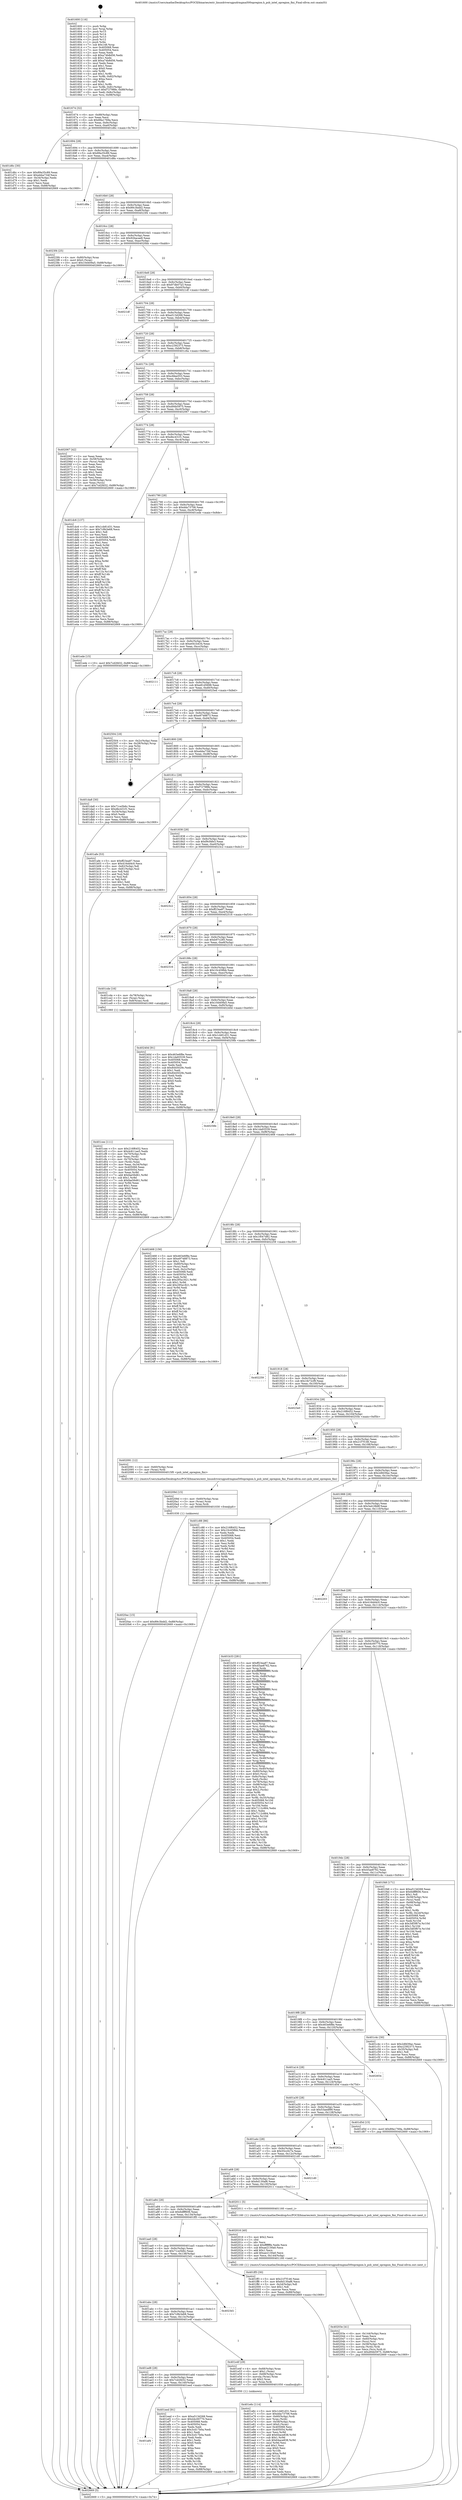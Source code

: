 digraph "0x401600" {
  label = "0x401600 (/mnt/c/Users/mathe/Desktop/tcc/POCII/binaries/extr_linuxdriversgpudrmgma500opregion.h_psb_intel_opregion_fini_Final-ollvm.out::main(0))"
  labelloc = "t"
  node[shape=record]

  Entry [label="",width=0.3,height=0.3,shape=circle,fillcolor=black,style=filled]
  "0x401674" [label="{
     0x401674 [32]\l
     | [instrs]\l
     &nbsp;&nbsp;0x401674 \<+6\>: mov -0x88(%rbp),%eax\l
     &nbsp;&nbsp;0x40167a \<+2\>: mov %eax,%ecx\l
     &nbsp;&nbsp;0x40167c \<+6\>: sub $0x89a1769a,%ecx\l
     &nbsp;&nbsp;0x401682 \<+6\>: mov %eax,-0x9c(%rbp)\l
     &nbsp;&nbsp;0x401688 \<+6\>: mov %ecx,-0xa0(%rbp)\l
     &nbsp;&nbsp;0x40168e \<+6\>: je 0000000000401d6c \<main+0x76c\>\l
  }"]
  "0x401d6c" [label="{
     0x401d6c [30]\l
     | [instrs]\l
     &nbsp;&nbsp;0x401d6c \<+5\>: mov $0x89a35c89,%eax\l
     &nbsp;&nbsp;0x401d71 \<+5\>: mov $0xebba734f,%ecx\l
     &nbsp;&nbsp;0x401d76 \<+3\>: mov -0x34(%rbp),%edx\l
     &nbsp;&nbsp;0x401d79 \<+3\>: cmp $0x1,%edx\l
     &nbsp;&nbsp;0x401d7c \<+3\>: cmovl %ecx,%eax\l
     &nbsp;&nbsp;0x401d7f \<+6\>: mov %eax,-0x88(%rbp)\l
     &nbsp;&nbsp;0x401d85 \<+5\>: jmp 0000000000402669 \<main+0x1069\>\l
  }"]
  "0x401694" [label="{
     0x401694 [28]\l
     | [instrs]\l
     &nbsp;&nbsp;0x401694 \<+5\>: jmp 0000000000401699 \<main+0x99\>\l
     &nbsp;&nbsp;0x401699 \<+6\>: mov -0x9c(%rbp),%eax\l
     &nbsp;&nbsp;0x40169f \<+5\>: sub $0x89a35c89,%eax\l
     &nbsp;&nbsp;0x4016a4 \<+6\>: mov %eax,-0xa4(%rbp)\l
     &nbsp;&nbsp;0x4016aa \<+6\>: je 0000000000401d8a \<main+0x78a\>\l
  }"]
  Exit [label="",width=0.3,height=0.3,shape=circle,fillcolor=black,style=filled,peripheries=2]
  "0x401d8a" [label="{
     0x401d8a\l
  }", style=dashed]
  "0x4016b0" [label="{
     0x4016b0 [28]\l
     | [instrs]\l
     &nbsp;&nbsp;0x4016b0 \<+5\>: jmp 00000000004016b5 \<main+0xb5\>\l
     &nbsp;&nbsp;0x4016b5 \<+6\>: mov -0x9c(%rbp),%eax\l
     &nbsp;&nbsp;0x4016bb \<+5\>: sub $0x89c3bdd2,%eax\l
     &nbsp;&nbsp;0x4016c0 \<+6\>: mov %eax,-0xa8(%rbp)\l
     &nbsp;&nbsp;0x4016c6 \<+6\>: je 00000000004023f4 \<main+0xdf4\>\l
  }"]
  "0x4020ac" [label="{
     0x4020ac [15]\l
     | [instrs]\l
     &nbsp;&nbsp;0x4020ac \<+10\>: movl $0x89c3bdd2,-0x88(%rbp)\l
     &nbsp;&nbsp;0x4020b6 \<+5\>: jmp 0000000000402669 \<main+0x1069\>\l
  }"]
  "0x4023f4" [label="{
     0x4023f4 [25]\l
     | [instrs]\l
     &nbsp;&nbsp;0x4023f4 \<+4\>: mov -0x80(%rbp),%rax\l
     &nbsp;&nbsp;0x4023f8 \<+6\>: movl $0x0,(%rax)\l
     &nbsp;&nbsp;0x4023fe \<+10\>: movl $0x10d409a5,-0x88(%rbp)\l
     &nbsp;&nbsp;0x402408 \<+5\>: jmp 0000000000402669 \<main+0x1069\>\l
  }"]
  "0x4016cc" [label="{
     0x4016cc [28]\l
     | [instrs]\l
     &nbsp;&nbsp;0x4016cc \<+5\>: jmp 00000000004016d1 \<main+0xd1\>\l
     &nbsp;&nbsp;0x4016d1 \<+6\>: mov -0x9c(%rbp),%eax\l
     &nbsp;&nbsp;0x4016d7 \<+5\>: sub $0x92bacae8,%eax\l
     &nbsp;&nbsp;0x4016dc \<+6\>: mov %eax,-0xac(%rbp)\l
     &nbsp;&nbsp;0x4016e2 \<+6\>: je 00000000004020bb \<main+0xabb\>\l
  }"]
  "0x40209d" [label="{
     0x40209d [15]\l
     | [instrs]\l
     &nbsp;&nbsp;0x40209d \<+4\>: mov -0x60(%rbp),%rax\l
     &nbsp;&nbsp;0x4020a1 \<+3\>: mov (%rax),%rax\l
     &nbsp;&nbsp;0x4020a4 \<+3\>: mov %rax,%rdi\l
     &nbsp;&nbsp;0x4020a7 \<+5\>: call 0000000000401030 \<free@plt\>\l
     | [calls]\l
     &nbsp;&nbsp;0x401030 \{1\} (unknown)\l
  }"]
  "0x4020bb" [label="{
     0x4020bb\l
  }", style=dashed]
  "0x4016e8" [label="{
     0x4016e8 [28]\l
     | [instrs]\l
     &nbsp;&nbsp;0x4016e8 \<+5\>: jmp 00000000004016ed \<main+0xed\>\l
     &nbsp;&nbsp;0x4016ed \<+6\>: mov -0x9c(%rbp),%eax\l
     &nbsp;&nbsp;0x4016f3 \<+5\>: sub $0x97db07a3,%eax\l
     &nbsp;&nbsp;0x4016f8 \<+6\>: mov %eax,-0xb0(%rbp)\l
     &nbsp;&nbsp;0x4016fe \<+6\>: je 00000000004021df \<main+0xbdf\>\l
  }"]
  "0x40203e" [label="{
     0x40203e [41]\l
     | [instrs]\l
     &nbsp;&nbsp;0x40203e \<+6\>: mov -0x144(%rbp),%ecx\l
     &nbsp;&nbsp;0x402044 \<+3\>: imul %eax,%ecx\l
     &nbsp;&nbsp;0x402047 \<+4\>: mov -0x60(%rbp),%rsi\l
     &nbsp;&nbsp;0x40204b \<+3\>: mov (%rsi),%rsi\l
     &nbsp;&nbsp;0x40204e \<+4\>: mov -0x58(%rbp),%rdi\l
     &nbsp;&nbsp;0x402052 \<+3\>: movslq (%rdi),%rdi\l
     &nbsp;&nbsp;0x402055 \<+3\>: mov %ecx,(%rsi,%rdi,4)\l
     &nbsp;&nbsp;0x402058 \<+10\>: movl $0xd94b5975,-0x88(%rbp)\l
     &nbsp;&nbsp;0x402062 \<+5\>: jmp 0000000000402669 \<main+0x1069\>\l
  }"]
  "0x4021df" [label="{
     0x4021df\l
  }", style=dashed]
  "0x401704" [label="{
     0x401704 [28]\l
     | [instrs]\l
     &nbsp;&nbsp;0x401704 \<+5\>: jmp 0000000000401709 \<main+0x109\>\l
     &nbsp;&nbsp;0x401709 \<+6\>: mov -0x9c(%rbp),%eax\l
     &nbsp;&nbsp;0x40170f \<+5\>: sub $0xa513d268,%eax\l
     &nbsp;&nbsp;0x401714 \<+6\>: mov %eax,-0xb4(%rbp)\l
     &nbsp;&nbsp;0x40171a \<+6\>: je 00000000004025c8 \<main+0xfc8\>\l
  }"]
  "0x402016" [label="{
     0x402016 [40]\l
     | [instrs]\l
     &nbsp;&nbsp;0x402016 \<+5\>: mov $0x2,%ecx\l
     &nbsp;&nbsp;0x40201b \<+1\>: cltd\l
     &nbsp;&nbsp;0x40201c \<+2\>: idiv %ecx\l
     &nbsp;&nbsp;0x40201e \<+6\>: imul $0xfffffffe,%edx,%ecx\l
     &nbsp;&nbsp;0x402024 \<+6\>: sub $0xae2130a0,%ecx\l
     &nbsp;&nbsp;0x40202a \<+3\>: add $0x1,%ecx\l
     &nbsp;&nbsp;0x40202d \<+6\>: add $0xae2130a0,%ecx\l
     &nbsp;&nbsp;0x402033 \<+6\>: mov %ecx,-0x144(%rbp)\l
     &nbsp;&nbsp;0x402039 \<+5\>: call 0000000000401160 \<next_i\>\l
     | [calls]\l
     &nbsp;&nbsp;0x401160 \{1\} (/mnt/c/Users/mathe/Desktop/tcc/POCII/binaries/extr_linuxdriversgpudrmgma500opregion.h_psb_intel_opregion_fini_Final-ollvm.out::next_i)\l
  }"]
  "0x4025c8" [label="{
     0x4025c8\l
  }", style=dashed]
  "0x401720" [label="{
     0x401720 [28]\l
     | [instrs]\l
     &nbsp;&nbsp;0x401720 \<+5\>: jmp 0000000000401725 \<main+0x125\>\l
     &nbsp;&nbsp;0x401725 \<+6\>: mov -0x9c(%rbp),%eax\l
     &nbsp;&nbsp;0x40172b \<+5\>: sub $0xc2392373,%eax\l
     &nbsp;&nbsp;0x401730 \<+6\>: mov %eax,-0xb8(%rbp)\l
     &nbsp;&nbsp;0x401736 \<+6\>: je 0000000000401c6a \<main+0x66a\>\l
  }"]
  "0x401af4" [label="{
     0x401af4\l
  }", style=dashed]
  "0x401c6a" [label="{
     0x401c6a\l
  }", style=dashed]
  "0x40173c" [label="{
     0x40173c [28]\l
     | [instrs]\l
     &nbsp;&nbsp;0x40173c \<+5\>: jmp 0000000000401741 \<main+0x141\>\l
     &nbsp;&nbsp;0x401741 \<+6\>: mov -0x9c(%rbp),%eax\l
     &nbsp;&nbsp;0x401747 \<+5\>: sub $0xcfdee553,%eax\l
     &nbsp;&nbsp;0x40174c \<+6\>: mov %eax,-0xbc(%rbp)\l
     &nbsp;&nbsp;0x401752 \<+6\>: je 0000000000402283 \<main+0xc83\>\l
  }"]
  "0x401eed" [label="{
     0x401eed [91]\l
     | [instrs]\l
     &nbsp;&nbsp;0x401eed \<+5\>: mov $0xa513d268,%eax\l
     &nbsp;&nbsp;0x401ef2 \<+5\>: mov $0x44c00770,%ecx\l
     &nbsp;&nbsp;0x401ef7 \<+7\>: mov 0x405068,%edx\l
     &nbsp;&nbsp;0x401efe \<+7\>: mov 0x405054,%esi\l
     &nbsp;&nbsp;0x401f05 \<+2\>: mov %edx,%edi\l
     &nbsp;&nbsp;0x401f07 \<+6\>: add $0x3cd17b0a,%edi\l
     &nbsp;&nbsp;0x401f0d \<+3\>: sub $0x1,%edi\l
     &nbsp;&nbsp;0x401f10 \<+6\>: sub $0x3cd17b0a,%edi\l
     &nbsp;&nbsp;0x401f16 \<+3\>: imul %edi,%edx\l
     &nbsp;&nbsp;0x401f19 \<+3\>: and $0x1,%edx\l
     &nbsp;&nbsp;0x401f1c \<+3\>: cmp $0x0,%edx\l
     &nbsp;&nbsp;0x401f1f \<+4\>: sete %r8b\l
     &nbsp;&nbsp;0x401f23 \<+3\>: cmp $0xa,%esi\l
     &nbsp;&nbsp;0x401f26 \<+4\>: setl %r9b\l
     &nbsp;&nbsp;0x401f2a \<+3\>: mov %r8b,%r10b\l
     &nbsp;&nbsp;0x401f2d \<+3\>: and %r9b,%r10b\l
     &nbsp;&nbsp;0x401f30 \<+3\>: xor %r9b,%r8b\l
     &nbsp;&nbsp;0x401f33 \<+3\>: or %r8b,%r10b\l
     &nbsp;&nbsp;0x401f36 \<+4\>: test $0x1,%r10b\l
     &nbsp;&nbsp;0x401f3a \<+3\>: cmovne %ecx,%eax\l
     &nbsp;&nbsp;0x401f3d \<+6\>: mov %eax,-0x88(%rbp)\l
     &nbsp;&nbsp;0x401f43 \<+5\>: jmp 0000000000402669 \<main+0x1069\>\l
  }"]
  "0x402283" [label="{
     0x402283\l
  }", style=dashed]
  "0x401758" [label="{
     0x401758 [28]\l
     | [instrs]\l
     &nbsp;&nbsp;0x401758 \<+5\>: jmp 000000000040175d \<main+0x15d\>\l
     &nbsp;&nbsp;0x40175d \<+6\>: mov -0x9c(%rbp),%eax\l
     &nbsp;&nbsp;0x401763 \<+5\>: sub $0xd94b5975,%eax\l
     &nbsp;&nbsp;0x401768 \<+6\>: mov %eax,-0xc0(%rbp)\l
     &nbsp;&nbsp;0x40176e \<+6\>: je 0000000000402067 \<main+0xa67\>\l
  }"]
  "0x401e6c" [label="{
     0x401e6c [114]\l
     | [instrs]\l
     &nbsp;&nbsp;0x401e6c \<+5\>: mov $0x1cb81d31,%ecx\l
     &nbsp;&nbsp;0x401e71 \<+5\>: mov $0xdda73706,%edx\l
     &nbsp;&nbsp;0x401e76 \<+4\>: mov -0x60(%rbp),%rdi\l
     &nbsp;&nbsp;0x401e7a \<+3\>: mov %rax,(%rdi)\l
     &nbsp;&nbsp;0x401e7d \<+4\>: mov -0x58(%rbp),%rax\l
     &nbsp;&nbsp;0x401e81 \<+6\>: movl $0x0,(%rax)\l
     &nbsp;&nbsp;0x401e87 \<+7\>: mov 0x405068,%esi\l
     &nbsp;&nbsp;0x401e8e \<+8\>: mov 0x405054,%r8d\l
     &nbsp;&nbsp;0x401e96 \<+3\>: mov %esi,%r9d\l
     &nbsp;&nbsp;0x401e99 \<+7\>: add $0x64ace838,%r9d\l
     &nbsp;&nbsp;0x401ea0 \<+4\>: sub $0x1,%r9d\l
     &nbsp;&nbsp;0x401ea4 \<+7\>: sub $0x64ace838,%r9d\l
     &nbsp;&nbsp;0x401eab \<+4\>: imul %r9d,%esi\l
     &nbsp;&nbsp;0x401eaf \<+3\>: and $0x1,%esi\l
     &nbsp;&nbsp;0x401eb2 \<+3\>: cmp $0x0,%esi\l
     &nbsp;&nbsp;0x401eb5 \<+4\>: sete %r10b\l
     &nbsp;&nbsp;0x401eb9 \<+4\>: cmp $0xa,%r8d\l
     &nbsp;&nbsp;0x401ebd \<+4\>: setl %r11b\l
     &nbsp;&nbsp;0x401ec1 \<+3\>: mov %r10b,%bl\l
     &nbsp;&nbsp;0x401ec4 \<+3\>: and %r11b,%bl\l
     &nbsp;&nbsp;0x401ec7 \<+3\>: xor %r11b,%r10b\l
     &nbsp;&nbsp;0x401eca \<+3\>: or %r10b,%bl\l
     &nbsp;&nbsp;0x401ecd \<+3\>: test $0x1,%bl\l
     &nbsp;&nbsp;0x401ed0 \<+3\>: cmovne %edx,%ecx\l
     &nbsp;&nbsp;0x401ed3 \<+6\>: mov %ecx,-0x88(%rbp)\l
     &nbsp;&nbsp;0x401ed9 \<+5\>: jmp 0000000000402669 \<main+0x1069\>\l
  }"]
  "0x402067" [label="{
     0x402067 [42]\l
     | [instrs]\l
     &nbsp;&nbsp;0x402067 \<+2\>: xor %eax,%eax\l
     &nbsp;&nbsp;0x402069 \<+4\>: mov -0x58(%rbp),%rcx\l
     &nbsp;&nbsp;0x40206d \<+2\>: mov (%rcx),%edx\l
     &nbsp;&nbsp;0x40206f \<+2\>: mov %eax,%esi\l
     &nbsp;&nbsp;0x402071 \<+2\>: sub %edx,%esi\l
     &nbsp;&nbsp;0x402073 \<+2\>: mov %eax,%edx\l
     &nbsp;&nbsp;0x402075 \<+3\>: sub $0x1,%edx\l
     &nbsp;&nbsp;0x402078 \<+2\>: add %edx,%esi\l
     &nbsp;&nbsp;0x40207a \<+2\>: sub %esi,%eax\l
     &nbsp;&nbsp;0x40207c \<+4\>: mov -0x58(%rbp),%rcx\l
     &nbsp;&nbsp;0x402080 \<+2\>: mov %eax,(%rcx)\l
     &nbsp;&nbsp;0x402082 \<+10\>: movl $0x7cd2fd32,-0x88(%rbp)\l
     &nbsp;&nbsp;0x40208c \<+5\>: jmp 0000000000402669 \<main+0x1069\>\l
  }"]
  "0x401774" [label="{
     0x401774 [28]\l
     | [instrs]\l
     &nbsp;&nbsp;0x401774 \<+5\>: jmp 0000000000401779 \<main+0x179\>\l
     &nbsp;&nbsp;0x401779 \<+6\>: mov -0x9c(%rbp),%eax\l
     &nbsp;&nbsp;0x40177f \<+5\>: sub $0xdbc431f1,%eax\l
     &nbsp;&nbsp;0x401784 \<+6\>: mov %eax,-0xc4(%rbp)\l
     &nbsp;&nbsp;0x40178a \<+6\>: je 0000000000401dc6 \<main+0x7c6\>\l
  }"]
  "0x401ad8" [label="{
     0x401ad8 [28]\l
     | [instrs]\l
     &nbsp;&nbsp;0x401ad8 \<+5\>: jmp 0000000000401add \<main+0x4dd\>\l
     &nbsp;&nbsp;0x401add \<+6\>: mov -0x9c(%rbp),%eax\l
     &nbsp;&nbsp;0x401ae3 \<+5\>: sub $0x7cd2fd32,%eax\l
     &nbsp;&nbsp;0x401ae8 \<+6\>: mov %eax,-0x140(%rbp)\l
     &nbsp;&nbsp;0x401aee \<+6\>: je 0000000000401eed \<main+0x8ed\>\l
  }"]
  "0x401dc6" [label="{
     0x401dc6 [137]\l
     | [instrs]\l
     &nbsp;&nbsp;0x401dc6 \<+5\>: mov $0x1cb81d31,%eax\l
     &nbsp;&nbsp;0x401dcb \<+5\>: mov $0x7c9b3e68,%ecx\l
     &nbsp;&nbsp;0x401dd0 \<+2\>: mov $0x1,%dl\l
     &nbsp;&nbsp;0x401dd2 \<+2\>: xor %esi,%esi\l
     &nbsp;&nbsp;0x401dd4 \<+7\>: mov 0x405068,%edi\l
     &nbsp;&nbsp;0x401ddb \<+8\>: mov 0x405054,%r8d\l
     &nbsp;&nbsp;0x401de3 \<+3\>: sub $0x1,%esi\l
     &nbsp;&nbsp;0x401de6 \<+3\>: mov %edi,%r9d\l
     &nbsp;&nbsp;0x401de9 \<+3\>: add %esi,%r9d\l
     &nbsp;&nbsp;0x401dec \<+4\>: imul %r9d,%edi\l
     &nbsp;&nbsp;0x401df0 \<+3\>: and $0x1,%edi\l
     &nbsp;&nbsp;0x401df3 \<+3\>: cmp $0x0,%edi\l
     &nbsp;&nbsp;0x401df6 \<+4\>: sete %r10b\l
     &nbsp;&nbsp;0x401dfa \<+4\>: cmp $0xa,%r8d\l
     &nbsp;&nbsp;0x401dfe \<+4\>: setl %r11b\l
     &nbsp;&nbsp;0x401e02 \<+3\>: mov %r10b,%bl\l
     &nbsp;&nbsp;0x401e05 \<+3\>: xor $0xff,%bl\l
     &nbsp;&nbsp;0x401e08 \<+3\>: mov %r11b,%r14b\l
     &nbsp;&nbsp;0x401e0b \<+4\>: xor $0xff,%r14b\l
     &nbsp;&nbsp;0x401e0f \<+3\>: xor $0x1,%dl\l
     &nbsp;&nbsp;0x401e12 \<+3\>: mov %bl,%r15b\l
     &nbsp;&nbsp;0x401e15 \<+4\>: and $0xff,%r15b\l
     &nbsp;&nbsp;0x401e19 \<+3\>: and %dl,%r10b\l
     &nbsp;&nbsp;0x401e1c \<+3\>: mov %r14b,%r12b\l
     &nbsp;&nbsp;0x401e1f \<+4\>: and $0xff,%r12b\l
     &nbsp;&nbsp;0x401e23 \<+3\>: and %dl,%r11b\l
     &nbsp;&nbsp;0x401e26 \<+3\>: or %r10b,%r15b\l
     &nbsp;&nbsp;0x401e29 \<+3\>: or %r11b,%r12b\l
     &nbsp;&nbsp;0x401e2c \<+3\>: xor %r12b,%r15b\l
     &nbsp;&nbsp;0x401e2f \<+3\>: or %r14b,%bl\l
     &nbsp;&nbsp;0x401e32 \<+3\>: xor $0xff,%bl\l
     &nbsp;&nbsp;0x401e35 \<+3\>: or $0x1,%dl\l
     &nbsp;&nbsp;0x401e38 \<+2\>: and %dl,%bl\l
     &nbsp;&nbsp;0x401e3a \<+3\>: or %bl,%r15b\l
     &nbsp;&nbsp;0x401e3d \<+4\>: test $0x1,%r15b\l
     &nbsp;&nbsp;0x401e41 \<+3\>: cmovne %ecx,%eax\l
     &nbsp;&nbsp;0x401e44 \<+6\>: mov %eax,-0x88(%rbp)\l
     &nbsp;&nbsp;0x401e4a \<+5\>: jmp 0000000000402669 \<main+0x1069\>\l
  }"]
  "0x401790" [label="{
     0x401790 [28]\l
     | [instrs]\l
     &nbsp;&nbsp;0x401790 \<+5\>: jmp 0000000000401795 \<main+0x195\>\l
     &nbsp;&nbsp;0x401795 \<+6\>: mov -0x9c(%rbp),%eax\l
     &nbsp;&nbsp;0x40179b \<+5\>: sub $0xdda73706,%eax\l
     &nbsp;&nbsp;0x4017a0 \<+6\>: mov %eax,-0xc8(%rbp)\l
     &nbsp;&nbsp;0x4017a6 \<+6\>: je 0000000000401ede \<main+0x8de\>\l
  }"]
  "0x401e4f" [label="{
     0x401e4f [29]\l
     | [instrs]\l
     &nbsp;&nbsp;0x401e4f \<+4\>: mov -0x68(%rbp),%rax\l
     &nbsp;&nbsp;0x401e53 \<+6\>: movl $0x1,(%rax)\l
     &nbsp;&nbsp;0x401e59 \<+4\>: mov -0x68(%rbp),%rax\l
     &nbsp;&nbsp;0x401e5d \<+3\>: movslq (%rax),%rax\l
     &nbsp;&nbsp;0x401e60 \<+4\>: shl $0x2,%rax\l
     &nbsp;&nbsp;0x401e64 \<+3\>: mov %rax,%rdi\l
     &nbsp;&nbsp;0x401e67 \<+5\>: call 0000000000401050 \<malloc@plt\>\l
     | [calls]\l
     &nbsp;&nbsp;0x401050 \{1\} (unknown)\l
  }"]
  "0x401ede" [label="{
     0x401ede [15]\l
     | [instrs]\l
     &nbsp;&nbsp;0x401ede \<+10\>: movl $0x7cd2fd32,-0x88(%rbp)\l
     &nbsp;&nbsp;0x401ee8 \<+5\>: jmp 0000000000402669 \<main+0x1069\>\l
  }"]
  "0x4017ac" [label="{
     0x4017ac [28]\l
     | [instrs]\l
     &nbsp;&nbsp;0x4017ac \<+5\>: jmp 00000000004017b1 \<main+0x1b1\>\l
     &nbsp;&nbsp;0x4017b1 \<+6\>: mov -0x9c(%rbp),%eax\l
     &nbsp;&nbsp;0x4017b7 \<+5\>: sub $0xe041b434,%eax\l
     &nbsp;&nbsp;0x4017bc \<+6\>: mov %eax,-0xcc(%rbp)\l
     &nbsp;&nbsp;0x4017c2 \<+6\>: je 0000000000402111 \<main+0xb11\>\l
  }"]
  "0x401abc" [label="{
     0x401abc [28]\l
     | [instrs]\l
     &nbsp;&nbsp;0x401abc \<+5\>: jmp 0000000000401ac1 \<main+0x4c1\>\l
     &nbsp;&nbsp;0x401ac1 \<+6\>: mov -0x9c(%rbp),%eax\l
     &nbsp;&nbsp;0x401ac7 \<+5\>: sub $0x7c9b3e68,%eax\l
     &nbsp;&nbsp;0x401acc \<+6\>: mov %eax,-0x13c(%rbp)\l
     &nbsp;&nbsp;0x401ad2 \<+6\>: je 0000000000401e4f \<main+0x84f\>\l
  }"]
  "0x402111" [label="{
     0x402111\l
  }", style=dashed]
  "0x4017c8" [label="{
     0x4017c8 [28]\l
     | [instrs]\l
     &nbsp;&nbsp;0x4017c8 \<+5\>: jmp 00000000004017cd \<main+0x1cd\>\l
     &nbsp;&nbsp;0x4017cd \<+6\>: mov -0x9c(%rbp),%eax\l
     &nbsp;&nbsp;0x4017d3 \<+5\>: sub $0xe81d5698,%eax\l
     &nbsp;&nbsp;0x4017d8 \<+6\>: mov %eax,-0xd0(%rbp)\l
     &nbsp;&nbsp;0x4017de \<+6\>: je 00000000004025ed \<main+0xfed\>\l
  }"]
  "0x4023d1" [label="{
     0x4023d1\l
  }", style=dashed]
  "0x4025ed" [label="{
     0x4025ed\l
  }", style=dashed]
  "0x4017e4" [label="{
     0x4017e4 [28]\l
     | [instrs]\l
     &nbsp;&nbsp;0x4017e4 \<+5\>: jmp 00000000004017e9 \<main+0x1e9\>\l
     &nbsp;&nbsp;0x4017e9 \<+6\>: mov -0x9c(%rbp),%eax\l
     &nbsp;&nbsp;0x4017ef \<+5\>: sub $0xe9748873,%eax\l
     &nbsp;&nbsp;0x4017f4 \<+6\>: mov %eax,-0xd4(%rbp)\l
     &nbsp;&nbsp;0x4017fa \<+6\>: je 0000000000402504 \<main+0xf04\>\l
  }"]
  "0x401aa0" [label="{
     0x401aa0 [28]\l
     | [instrs]\l
     &nbsp;&nbsp;0x401aa0 \<+5\>: jmp 0000000000401aa5 \<main+0x4a5\>\l
     &nbsp;&nbsp;0x401aa5 \<+6\>: mov -0x9c(%rbp),%eax\l
     &nbsp;&nbsp;0x401aab \<+5\>: sub $0x71ce5b6c,%eax\l
     &nbsp;&nbsp;0x401ab0 \<+6\>: mov %eax,-0x138(%rbp)\l
     &nbsp;&nbsp;0x401ab6 \<+6\>: je 00000000004023d1 \<main+0xdd1\>\l
  }"]
  "0x402504" [label="{
     0x402504 [18]\l
     | [instrs]\l
     &nbsp;&nbsp;0x402504 \<+3\>: mov -0x2c(%rbp),%eax\l
     &nbsp;&nbsp;0x402507 \<+4\>: lea -0x28(%rbp),%rsp\l
     &nbsp;&nbsp;0x40250b \<+1\>: pop %rbx\l
     &nbsp;&nbsp;0x40250c \<+2\>: pop %r12\l
     &nbsp;&nbsp;0x40250e \<+2\>: pop %r13\l
     &nbsp;&nbsp;0x402510 \<+2\>: pop %r14\l
     &nbsp;&nbsp;0x402512 \<+2\>: pop %r15\l
     &nbsp;&nbsp;0x402514 \<+1\>: pop %rbp\l
     &nbsp;&nbsp;0x402515 \<+1\>: ret\l
  }"]
  "0x401800" [label="{
     0x401800 [28]\l
     | [instrs]\l
     &nbsp;&nbsp;0x401800 \<+5\>: jmp 0000000000401805 \<main+0x205\>\l
     &nbsp;&nbsp;0x401805 \<+6\>: mov -0x9c(%rbp),%eax\l
     &nbsp;&nbsp;0x40180b \<+5\>: sub $0xebba734f,%eax\l
     &nbsp;&nbsp;0x401810 \<+6\>: mov %eax,-0xd8(%rbp)\l
     &nbsp;&nbsp;0x401816 \<+6\>: je 0000000000401da8 \<main+0x7a8\>\l
  }"]
  "0x401ff3" [label="{
     0x401ff3 [30]\l
     | [instrs]\l
     &nbsp;&nbsp;0x401ff3 \<+5\>: mov $0x21f7f146,%eax\l
     &nbsp;&nbsp;0x401ff8 \<+5\>: mov $0x6d130af6,%ecx\l
     &nbsp;&nbsp;0x401ffd \<+3\>: mov -0x2d(%rbp),%dl\l
     &nbsp;&nbsp;0x402000 \<+3\>: test $0x1,%dl\l
     &nbsp;&nbsp;0x402003 \<+3\>: cmovne %ecx,%eax\l
     &nbsp;&nbsp;0x402006 \<+6\>: mov %eax,-0x88(%rbp)\l
     &nbsp;&nbsp;0x40200c \<+5\>: jmp 0000000000402669 \<main+0x1069\>\l
  }"]
  "0x401da8" [label="{
     0x401da8 [30]\l
     | [instrs]\l
     &nbsp;&nbsp;0x401da8 \<+5\>: mov $0x71ce5b6c,%eax\l
     &nbsp;&nbsp;0x401dad \<+5\>: mov $0xdbc431f1,%ecx\l
     &nbsp;&nbsp;0x401db2 \<+3\>: mov -0x34(%rbp),%edx\l
     &nbsp;&nbsp;0x401db5 \<+3\>: cmp $0x0,%edx\l
     &nbsp;&nbsp;0x401db8 \<+3\>: cmove %ecx,%eax\l
     &nbsp;&nbsp;0x401dbb \<+6\>: mov %eax,-0x88(%rbp)\l
     &nbsp;&nbsp;0x401dc1 \<+5\>: jmp 0000000000402669 \<main+0x1069\>\l
  }"]
  "0x40181c" [label="{
     0x40181c [28]\l
     | [instrs]\l
     &nbsp;&nbsp;0x40181c \<+5\>: jmp 0000000000401821 \<main+0x221\>\l
     &nbsp;&nbsp;0x401821 \<+6\>: mov -0x9c(%rbp),%eax\l
     &nbsp;&nbsp;0x401827 \<+5\>: sub $0xf72798fe,%eax\l
     &nbsp;&nbsp;0x40182c \<+6\>: mov %eax,-0xdc(%rbp)\l
     &nbsp;&nbsp;0x401832 \<+6\>: je 0000000000401afe \<main+0x4fe\>\l
  }"]
  "0x401a84" [label="{
     0x401a84 [28]\l
     | [instrs]\l
     &nbsp;&nbsp;0x401a84 \<+5\>: jmp 0000000000401a89 \<main+0x489\>\l
     &nbsp;&nbsp;0x401a89 \<+6\>: mov -0x9c(%rbp),%eax\l
     &nbsp;&nbsp;0x401a8f \<+5\>: sub $0x6dfff606,%eax\l
     &nbsp;&nbsp;0x401a94 \<+6\>: mov %eax,-0x134(%rbp)\l
     &nbsp;&nbsp;0x401a9a \<+6\>: je 0000000000401ff3 \<main+0x9f3\>\l
  }"]
  "0x401afe" [label="{
     0x401afe [53]\l
     | [instrs]\l
     &nbsp;&nbsp;0x401afe \<+5\>: mov $0xff23ea87,%eax\l
     &nbsp;&nbsp;0x401b03 \<+5\>: mov $0x416dd4c0,%ecx\l
     &nbsp;&nbsp;0x401b08 \<+6\>: mov -0x82(%rbp),%dl\l
     &nbsp;&nbsp;0x401b0e \<+7\>: mov -0x81(%rbp),%sil\l
     &nbsp;&nbsp;0x401b15 \<+3\>: mov %dl,%dil\l
     &nbsp;&nbsp;0x401b18 \<+3\>: and %sil,%dil\l
     &nbsp;&nbsp;0x401b1b \<+3\>: xor %sil,%dl\l
     &nbsp;&nbsp;0x401b1e \<+3\>: or %dl,%dil\l
     &nbsp;&nbsp;0x401b21 \<+4\>: test $0x1,%dil\l
     &nbsp;&nbsp;0x401b25 \<+3\>: cmovne %ecx,%eax\l
     &nbsp;&nbsp;0x401b28 \<+6\>: mov %eax,-0x88(%rbp)\l
     &nbsp;&nbsp;0x401b2e \<+5\>: jmp 0000000000402669 \<main+0x1069\>\l
  }"]
  "0x401838" [label="{
     0x401838 [28]\l
     | [instrs]\l
     &nbsp;&nbsp;0x401838 \<+5\>: jmp 000000000040183d \<main+0x23d\>\l
     &nbsp;&nbsp;0x40183d \<+6\>: mov -0x9c(%rbp),%eax\l
     &nbsp;&nbsp;0x401843 \<+5\>: sub $0xf9cf4fe3,%eax\l
     &nbsp;&nbsp;0x401848 \<+6\>: mov %eax,-0xe0(%rbp)\l
     &nbsp;&nbsp;0x40184e \<+6\>: je 00000000004023c2 \<main+0xdc2\>\l
  }"]
  "0x402669" [label="{
     0x402669 [5]\l
     | [instrs]\l
     &nbsp;&nbsp;0x402669 \<+5\>: jmp 0000000000401674 \<main+0x74\>\l
  }"]
  "0x401600" [label="{
     0x401600 [116]\l
     | [instrs]\l
     &nbsp;&nbsp;0x401600 \<+1\>: push %rbp\l
     &nbsp;&nbsp;0x401601 \<+3\>: mov %rsp,%rbp\l
     &nbsp;&nbsp;0x401604 \<+2\>: push %r15\l
     &nbsp;&nbsp;0x401606 \<+2\>: push %r14\l
     &nbsp;&nbsp;0x401608 \<+2\>: push %r13\l
     &nbsp;&nbsp;0x40160a \<+2\>: push %r12\l
     &nbsp;&nbsp;0x40160c \<+1\>: push %rbx\l
     &nbsp;&nbsp;0x40160d \<+7\>: sub $0x148,%rsp\l
     &nbsp;&nbsp;0x401614 \<+7\>: mov 0x405068,%eax\l
     &nbsp;&nbsp;0x40161b \<+7\>: mov 0x405054,%ecx\l
     &nbsp;&nbsp;0x401622 \<+2\>: mov %eax,%edx\l
     &nbsp;&nbsp;0x401624 \<+6\>: sub $0xa74b8d56,%edx\l
     &nbsp;&nbsp;0x40162a \<+3\>: sub $0x1,%edx\l
     &nbsp;&nbsp;0x40162d \<+6\>: add $0xa74b8d56,%edx\l
     &nbsp;&nbsp;0x401633 \<+3\>: imul %edx,%eax\l
     &nbsp;&nbsp;0x401636 \<+3\>: and $0x1,%eax\l
     &nbsp;&nbsp;0x401639 \<+3\>: cmp $0x0,%eax\l
     &nbsp;&nbsp;0x40163c \<+4\>: sete %r8b\l
     &nbsp;&nbsp;0x401640 \<+4\>: and $0x1,%r8b\l
     &nbsp;&nbsp;0x401644 \<+7\>: mov %r8b,-0x82(%rbp)\l
     &nbsp;&nbsp;0x40164b \<+3\>: cmp $0xa,%ecx\l
     &nbsp;&nbsp;0x40164e \<+4\>: setl %r8b\l
     &nbsp;&nbsp;0x401652 \<+4\>: and $0x1,%r8b\l
     &nbsp;&nbsp;0x401656 \<+7\>: mov %r8b,-0x81(%rbp)\l
     &nbsp;&nbsp;0x40165d \<+10\>: movl $0xf72798fe,-0x88(%rbp)\l
     &nbsp;&nbsp;0x401667 \<+6\>: mov %edi,-0x8c(%rbp)\l
     &nbsp;&nbsp;0x40166d \<+7\>: mov %rsi,-0x98(%rbp)\l
  }"]
  "0x402011" [label="{
     0x402011 [5]\l
     | [instrs]\l
     &nbsp;&nbsp;0x402011 \<+5\>: call 0000000000401160 \<next_i\>\l
     | [calls]\l
     &nbsp;&nbsp;0x401160 \{1\} (/mnt/c/Users/mathe/Desktop/tcc/POCII/binaries/extr_linuxdriversgpudrmgma500opregion.h_psb_intel_opregion_fini_Final-ollvm.out::next_i)\l
  }"]
  "0x4023c2" [label="{
     0x4023c2\l
  }", style=dashed]
  "0x401854" [label="{
     0x401854 [28]\l
     | [instrs]\l
     &nbsp;&nbsp;0x401854 \<+5\>: jmp 0000000000401859 \<main+0x259\>\l
     &nbsp;&nbsp;0x401859 \<+6\>: mov -0x9c(%rbp),%eax\l
     &nbsp;&nbsp;0x40185f \<+5\>: sub $0xff23ea87,%eax\l
     &nbsp;&nbsp;0x401864 \<+6\>: mov %eax,-0xe4(%rbp)\l
     &nbsp;&nbsp;0x40186a \<+6\>: je 0000000000402516 \<main+0xf16\>\l
  }"]
  "0x401a68" [label="{
     0x401a68 [28]\l
     | [instrs]\l
     &nbsp;&nbsp;0x401a68 \<+5\>: jmp 0000000000401a6d \<main+0x46d\>\l
     &nbsp;&nbsp;0x401a6d \<+6\>: mov -0x9c(%rbp),%eax\l
     &nbsp;&nbsp;0x401a73 \<+5\>: sub $0x6d130af6,%eax\l
     &nbsp;&nbsp;0x401a78 \<+6\>: mov %eax,-0x130(%rbp)\l
     &nbsp;&nbsp;0x401a7e \<+6\>: je 0000000000402011 \<main+0xa11\>\l
  }"]
  "0x402516" [label="{
     0x402516\l
  }", style=dashed]
  "0x401870" [label="{
     0x401870 [28]\l
     | [instrs]\l
     &nbsp;&nbsp;0x401870 \<+5\>: jmp 0000000000401875 \<main+0x275\>\l
     &nbsp;&nbsp;0x401875 \<+6\>: mov -0x9c(%rbp),%eax\l
     &nbsp;&nbsp;0x40187b \<+5\>: sub $0xb97c285,%eax\l
     &nbsp;&nbsp;0x401880 \<+6\>: mov %eax,-0xe8(%rbp)\l
     &nbsp;&nbsp;0x401886 \<+6\>: je 0000000000402316 \<main+0xd16\>\l
  }"]
  "0x4021d0" [label="{
     0x4021d0\l
  }", style=dashed]
  "0x402316" [label="{
     0x402316\l
  }", style=dashed]
  "0x40188c" [label="{
     0x40188c [28]\l
     | [instrs]\l
     &nbsp;&nbsp;0x40188c \<+5\>: jmp 0000000000401891 \<main+0x291\>\l
     &nbsp;&nbsp;0x401891 \<+6\>: mov -0x9c(%rbp),%eax\l
     &nbsp;&nbsp;0x401897 \<+5\>: sub $0x10c458bb,%eax\l
     &nbsp;&nbsp;0x40189c \<+6\>: mov %eax,-0xec(%rbp)\l
     &nbsp;&nbsp;0x4018a2 \<+6\>: je 0000000000401cde \<main+0x6de\>\l
  }"]
  "0x401a4c" [label="{
     0x401a4c [28]\l
     | [instrs]\l
     &nbsp;&nbsp;0x401a4c \<+5\>: jmp 0000000000401a51 \<main+0x451\>\l
     &nbsp;&nbsp;0x401a51 \<+6\>: mov -0x9c(%rbp),%eax\l
     &nbsp;&nbsp;0x401a57 \<+5\>: sub $0x55cc0c7e,%eax\l
     &nbsp;&nbsp;0x401a5c \<+6\>: mov %eax,-0x12c(%rbp)\l
     &nbsp;&nbsp;0x401a62 \<+6\>: je 00000000004021d0 \<main+0xbd0\>\l
  }"]
  "0x401cde" [label="{
     0x401cde [16]\l
     | [instrs]\l
     &nbsp;&nbsp;0x401cde \<+4\>: mov -0x78(%rbp),%rax\l
     &nbsp;&nbsp;0x401ce2 \<+3\>: mov (%rax),%rax\l
     &nbsp;&nbsp;0x401ce5 \<+4\>: mov 0x8(%rax),%rdi\l
     &nbsp;&nbsp;0x401ce9 \<+5\>: call 0000000000401060 \<atoi@plt\>\l
     | [calls]\l
     &nbsp;&nbsp;0x401060 \{1\} (unknown)\l
  }"]
  "0x4018a8" [label="{
     0x4018a8 [28]\l
     | [instrs]\l
     &nbsp;&nbsp;0x4018a8 \<+5\>: jmp 00000000004018ad \<main+0x2ad\>\l
     &nbsp;&nbsp;0x4018ad \<+6\>: mov -0x9c(%rbp),%eax\l
     &nbsp;&nbsp;0x4018b3 \<+5\>: sub $0x10d409a5,%eax\l
     &nbsp;&nbsp;0x4018b8 \<+6\>: mov %eax,-0xf0(%rbp)\l
     &nbsp;&nbsp;0x4018be \<+6\>: je 000000000040240d \<main+0xe0d\>\l
  }"]
  "0x40262a" [label="{
     0x40262a\l
  }", style=dashed]
  "0x40240d" [label="{
     0x40240d [91]\l
     | [instrs]\l
     &nbsp;&nbsp;0x40240d \<+5\>: mov $0x463e6f8e,%eax\l
     &nbsp;&nbsp;0x402412 \<+5\>: mov $0x1da93539,%ecx\l
     &nbsp;&nbsp;0x402417 \<+7\>: mov 0x405068,%edx\l
     &nbsp;&nbsp;0x40241e \<+7\>: mov 0x405054,%esi\l
     &nbsp;&nbsp;0x402425 \<+2\>: mov %edx,%edi\l
     &nbsp;&nbsp;0x402427 \<+6\>: sub $0x8445029c,%edi\l
     &nbsp;&nbsp;0x40242d \<+3\>: sub $0x1,%edi\l
     &nbsp;&nbsp;0x402430 \<+6\>: add $0x8445029c,%edi\l
     &nbsp;&nbsp;0x402436 \<+3\>: imul %edi,%edx\l
     &nbsp;&nbsp;0x402439 \<+3\>: and $0x1,%edx\l
     &nbsp;&nbsp;0x40243c \<+3\>: cmp $0x0,%edx\l
     &nbsp;&nbsp;0x40243f \<+4\>: sete %r8b\l
     &nbsp;&nbsp;0x402443 \<+3\>: cmp $0xa,%esi\l
     &nbsp;&nbsp;0x402446 \<+4\>: setl %r9b\l
     &nbsp;&nbsp;0x40244a \<+3\>: mov %r8b,%r10b\l
     &nbsp;&nbsp;0x40244d \<+3\>: and %r9b,%r10b\l
     &nbsp;&nbsp;0x402450 \<+3\>: xor %r9b,%r8b\l
     &nbsp;&nbsp;0x402453 \<+3\>: or %r8b,%r10b\l
     &nbsp;&nbsp;0x402456 \<+4\>: test $0x1,%r10b\l
     &nbsp;&nbsp;0x40245a \<+3\>: cmovne %ecx,%eax\l
     &nbsp;&nbsp;0x40245d \<+6\>: mov %eax,-0x88(%rbp)\l
     &nbsp;&nbsp;0x402463 \<+5\>: jmp 0000000000402669 \<main+0x1069\>\l
  }"]
  "0x4018c4" [label="{
     0x4018c4 [28]\l
     | [instrs]\l
     &nbsp;&nbsp;0x4018c4 \<+5\>: jmp 00000000004018c9 \<main+0x2c9\>\l
     &nbsp;&nbsp;0x4018c9 \<+6\>: mov -0x9c(%rbp),%eax\l
     &nbsp;&nbsp;0x4018cf \<+5\>: sub $0x1cb81d31,%eax\l
     &nbsp;&nbsp;0x4018d4 \<+6\>: mov %eax,-0xf4(%rbp)\l
     &nbsp;&nbsp;0x4018da \<+6\>: je 000000000040258b \<main+0xf8b\>\l
  }"]
  "0x401a30" [label="{
     0x401a30 [28]\l
     | [instrs]\l
     &nbsp;&nbsp;0x401a30 \<+5\>: jmp 0000000000401a35 \<main+0x435\>\l
     &nbsp;&nbsp;0x401a35 \<+6\>: mov -0x9c(%rbp),%eax\l
     &nbsp;&nbsp;0x401a3b \<+5\>: sub $0x53aedf99,%eax\l
     &nbsp;&nbsp;0x401a40 \<+6\>: mov %eax,-0x128(%rbp)\l
     &nbsp;&nbsp;0x401a46 \<+6\>: je 000000000040262a \<main+0x102a\>\l
  }"]
  "0x40258b" [label="{
     0x40258b\l
  }", style=dashed]
  "0x4018e0" [label="{
     0x4018e0 [28]\l
     | [instrs]\l
     &nbsp;&nbsp;0x4018e0 \<+5\>: jmp 00000000004018e5 \<main+0x2e5\>\l
     &nbsp;&nbsp;0x4018e5 \<+6\>: mov -0x9c(%rbp),%eax\l
     &nbsp;&nbsp;0x4018eb \<+5\>: sub $0x1da93539,%eax\l
     &nbsp;&nbsp;0x4018f0 \<+6\>: mov %eax,-0xf8(%rbp)\l
     &nbsp;&nbsp;0x4018f6 \<+6\>: je 0000000000402468 \<main+0xe68\>\l
  }"]
  "0x401d5d" [label="{
     0x401d5d [15]\l
     | [instrs]\l
     &nbsp;&nbsp;0x401d5d \<+10\>: movl $0x89a1769a,-0x88(%rbp)\l
     &nbsp;&nbsp;0x401d67 \<+5\>: jmp 0000000000402669 \<main+0x1069\>\l
  }"]
  "0x402468" [label="{
     0x402468 [156]\l
     | [instrs]\l
     &nbsp;&nbsp;0x402468 \<+5\>: mov $0x463e6f8e,%eax\l
     &nbsp;&nbsp;0x40246d \<+5\>: mov $0xe9748873,%ecx\l
     &nbsp;&nbsp;0x402472 \<+2\>: mov $0x1,%dl\l
     &nbsp;&nbsp;0x402474 \<+4\>: mov -0x80(%rbp),%rsi\l
     &nbsp;&nbsp;0x402478 \<+2\>: mov (%rsi),%edi\l
     &nbsp;&nbsp;0x40247a \<+3\>: mov %edi,-0x2c(%rbp)\l
     &nbsp;&nbsp;0x40247d \<+7\>: mov 0x405068,%edi\l
     &nbsp;&nbsp;0x402484 \<+8\>: mov 0x405054,%r8d\l
     &nbsp;&nbsp;0x40248c \<+3\>: mov %edi,%r9d\l
     &nbsp;&nbsp;0x40248f \<+7\>: sub $0x295a1821,%r9d\l
     &nbsp;&nbsp;0x402496 \<+4\>: sub $0x1,%r9d\l
     &nbsp;&nbsp;0x40249a \<+7\>: add $0x295a1821,%r9d\l
     &nbsp;&nbsp;0x4024a1 \<+4\>: imul %r9d,%edi\l
     &nbsp;&nbsp;0x4024a5 \<+3\>: and $0x1,%edi\l
     &nbsp;&nbsp;0x4024a8 \<+3\>: cmp $0x0,%edi\l
     &nbsp;&nbsp;0x4024ab \<+4\>: sete %r10b\l
     &nbsp;&nbsp;0x4024af \<+4\>: cmp $0xa,%r8d\l
     &nbsp;&nbsp;0x4024b3 \<+4\>: setl %r11b\l
     &nbsp;&nbsp;0x4024b7 \<+3\>: mov %r10b,%bl\l
     &nbsp;&nbsp;0x4024ba \<+3\>: xor $0xff,%bl\l
     &nbsp;&nbsp;0x4024bd \<+3\>: mov %r11b,%r14b\l
     &nbsp;&nbsp;0x4024c0 \<+4\>: xor $0xff,%r14b\l
     &nbsp;&nbsp;0x4024c4 \<+3\>: xor $0x1,%dl\l
     &nbsp;&nbsp;0x4024c7 \<+3\>: mov %bl,%r15b\l
     &nbsp;&nbsp;0x4024ca \<+4\>: and $0xff,%r15b\l
     &nbsp;&nbsp;0x4024ce \<+3\>: and %dl,%r10b\l
     &nbsp;&nbsp;0x4024d1 \<+3\>: mov %r14b,%r12b\l
     &nbsp;&nbsp;0x4024d4 \<+4\>: and $0xff,%r12b\l
     &nbsp;&nbsp;0x4024d8 \<+3\>: and %dl,%r11b\l
     &nbsp;&nbsp;0x4024db \<+3\>: or %r10b,%r15b\l
     &nbsp;&nbsp;0x4024de \<+3\>: or %r11b,%r12b\l
     &nbsp;&nbsp;0x4024e1 \<+3\>: xor %r12b,%r15b\l
     &nbsp;&nbsp;0x4024e4 \<+3\>: or %r14b,%bl\l
     &nbsp;&nbsp;0x4024e7 \<+3\>: xor $0xff,%bl\l
     &nbsp;&nbsp;0x4024ea \<+3\>: or $0x1,%dl\l
     &nbsp;&nbsp;0x4024ed \<+2\>: and %dl,%bl\l
     &nbsp;&nbsp;0x4024ef \<+3\>: or %bl,%r15b\l
     &nbsp;&nbsp;0x4024f2 \<+4\>: test $0x1,%r15b\l
     &nbsp;&nbsp;0x4024f6 \<+3\>: cmovne %ecx,%eax\l
     &nbsp;&nbsp;0x4024f9 \<+6\>: mov %eax,-0x88(%rbp)\l
     &nbsp;&nbsp;0x4024ff \<+5\>: jmp 0000000000402669 \<main+0x1069\>\l
  }"]
  "0x4018fc" [label="{
     0x4018fc [28]\l
     | [instrs]\l
     &nbsp;&nbsp;0x4018fc \<+5\>: jmp 0000000000401901 \<main+0x301\>\l
     &nbsp;&nbsp;0x401901 \<+6\>: mov -0x9c(%rbp),%eax\l
     &nbsp;&nbsp;0x401907 \<+5\>: sub $0x1f047d82,%eax\l
     &nbsp;&nbsp;0x40190c \<+6\>: mov %eax,-0xfc(%rbp)\l
     &nbsp;&nbsp;0x401912 \<+6\>: je 0000000000402259 \<main+0xc59\>\l
  }"]
  "0x401a14" [label="{
     0x401a14 [28]\l
     | [instrs]\l
     &nbsp;&nbsp;0x401a14 \<+5\>: jmp 0000000000401a19 \<main+0x419\>\l
     &nbsp;&nbsp;0x401a19 \<+6\>: mov -0x9c(%rbp),%eax\l
     &nbsp;&nbsp;0x401a1f \<+5\>: sub $0x4c611ae5,%eax\l
     &nbsp;&nbsp;0x401a24 \<+6\>: mov %eax,-0x124(%rbp)\l
     &nbsp;&nbsp;0x401a2a \<+6\>: je 0000000000401d5d \<main+0x75d\>\l
  }"]
  "0x402259" [label="{
     0x402259\l
  }", style=dashed]
  "0x401918" [label="{
     0x401918 [28]\l
     | [instrs]\l
     &nbsp;&nbsp;0x401918 \<+5\>: jmp 000000000040191d \<main+0x31d\>\l
     &nbsp;&nbsp;0x40191d \<+6\>: mov -0x9c(%rbp),%eax\l
     &nbsp;&nbsp;0x401923 \<+5\>: sub $0x1fe72cf9,%eax\l
     &nbsp;&nbsp;0x401928 \<+6\>: mov %eax,-0x100(%rbp)\l
     &nbsp;&nbsp;0x40192e \<+6\>: je 00000000004023e0 \<main+0xde0\>\l
  }"]
  "0x402654" [label="{
     0x402654\l
  }", style=dashed]
  "0x4023e0" [label="{
     0x4023e0\l
  }", style=dashed]
  "0x401934" [label="{
     0x401934 [28]\l
     | [instrs]\l
     &nbsp;&nbsp;0x401934 \<+5\>: jmp 0000000000401939 \<main+0x339\>\l
     &nbsp;&nbsp;0x401939 \<+6\>: mov -0x9c(%rbp),%eax\l
     &nbsp;&nbsp;0x40193f \<+5\>: sub $0x216f6452,%eax\l
     &nbsp;&nbsp;0x401944 \<+6\>: mov %eax,-0x104(%rbp)\l
     &nbsp;&nbsp;0x40194a \<+6\>: je 000000000040255b \<main+0xf5b\>\l
  }"]
  "0x401cee" [label="{
     0x401cee [111]\l
     | [instrs]\l
     &nbsp;&nbsp;0x401cee \<+5\>: mov $0x216f6452,%ecx\l
     &nbsp;&nbsp;0x401cf3 \<+5\>: mov $0x4c611ae5,%edx\l
     &nbsp;&nbsp;0x401cf8 \<+4\>: mov -0x70(%rbp),%rdi\l
     &nbsp;&nbsp;0x401cfc \<+2\>: mov %eax,(%rdi)\l
     &nbsp;&nbsp;0x401cfe \<+4\>: mov -0x70(%rbp),%rdi\l
     &nbsp;&nbsp;0x401d02 \<+2\>: mov (%rdi),%eax\l
     &nbsp;&nbsp;0x401d04 \<+3\>: mov %eax,-0x34(%rbp)\l
     &nbsp;&nbsp;0x401d07 \<+7\>: mov 0x405068,%eax\l
     &nbsp;&nbsp;0x401d0e \<+7\>: mov 0x405054,%esi\l
     &nbsp;&nbsp;0x401d15 \<+3\>: mov %eax,%r8d\l
     &nbsp;&nbsp;0x401d18 \<+7\>: add $0xfae56d61,%r8d\l
     &nbsp;&nbsp;0x401d1f \<+4\>: sub $0x1,%r8d\l
     &nbsp;&nbsp;0x401d23 \<+7\>: sub $0xfae56d61,%r8d\l
     &nbsp;&nbsp;0x401d2a \<+4\>: imul %r8d,%eax\l
     &nbsp;&nbsp;0x401d2e \<+3\>: and $0x1,%eax\l
     &nbsp;&nbsp;0x401d31 \<+3\>: cmp $0x0,%eax\l
     &nbsp;&nbsp;0x401d34 \<+4\>: sete %r9b\l
     &nbsp;&nbsp;0x401d38 \<+3\>: cmp $0xa,%esi\l
     &nbsp;&nbsp;0x401d3b \<+4\>: setl %r10b\l
     &nbsp;&nbsp;0x401d3f \<+3\>: mov %r9b,%r11b\l
     &nbsp;&nbsp;0x401d42 \<+3\>: and %r10b,%r11b\l
     &nbsp;&nbsp;0x401d45 \<+3\>: xor %r10b,%r9b\l
     &nbsp;&nbsp;0x401d48 \<+3\>: or %r9b,%r11b\l
     &nbsp;&nbsp;0x401d4b \<+4\>: test $0x1,%r11b\l
     &nbsp;&nbsp;0x401d4f \<+3\>: cmovne %edx,%ecx\l
     &nbsp;&nbsp;0x401d52 \<+6\>: mov %ecx,-0x88(%rbp)\l
     &nbsp;&nbsp;0x401d58 \<+5\>: jmp 0000000000402669 \<main+0x1069\>\l
  }"]
  "0x40255b" [label="{
     0x40255b\l
  }", style=dashed]
  "0x401950" [label="{
     0x401950 [28]\l
     | [instrs]\l
     &nbsp;&nbsp;0x401950 \<+5\>: jmp 0000000000401955 \<main+0x355\>\l
     &nbsp;&nbsp;0x401955 \<+6\>: mov -0x9c(%rbp),%eax\l
     &nbsp;&nbsp;0x40195b \<+5\>: sub $0x21f7f146,%eax\l
     &nbsp;&nbsp;0x401960 \<+6\>: mov %eax,-0x108(%rbp)\l
     &nbsp;&nbsp;0x401966 \<+6\>: je 0000000000402091 \<main+0xa91\>\l
  }"]
  "0x4019f8" [label="{
     0x4019f8 [28]\l
     | [instrs]\l
     &nbsp;&nbsp;0x4019f8 \<+5\>: jmp 00000000004019fd \<main+0x3fd\>\l
     &nbsp;&nbsp;0x4019fd \<+6\>: mov -0x9c(%rbp),%eax\l
     &nbsp;&nbsp;0x401a03 \<+5\>: sub $0x463e6f8e,%eax\l
     &nbsp;&nbsp;0x401a08 \<+6\>: mov %eax,-0x120(%rbp)\l
     &nbsp;&nbsp;0x401a0e \<+6\>: je 0000000000402654 \<main+0x1054\>\l
  }"]
  "0x402091" [label="{
     0x402091 [12]\l
     | [instrs]\l
     &nbsp;&nbsp;0x402091 \<+4\>: mov -0x60(%rbp),%rax\l
     &nbsp;&nbsp;0x402095 \<+3\>: mov (%rax),%rdi\l
     &nbsp;&nbsp;0x402098 \<+5\>: call 00000000004015f0 \<psb_intel_opregion_fini\>\l
     | [calls]\l
     &nbsp;&nbsp;0x4015f0 \{1\} (/mnt/c/Users/mathe/Desktop/tcc/POCII/binaries/extr_linuxdriversgpudrmgma500opregion.h_psb_intel_opregion_fini_Final-ollvm.out::psb_intel_opregion_fini)\l
  }"]
  "0x40196c" [label="{
     0x40196c [28]\l
     | [instrs]\l
     &nbsp;&nbsp;0x40196c \<+5\>: jmp 0000000000401971 \<main+0x371\>\l
     &nbsp;&nbsp;0x401971 \<+6\>: mov -0x9c(%rbp),%eax\l
     &nbsp;&nbsp;0x401977 \<+5\>: sub $0x2dfd39ac,%eax\l
     &nbsp;&nbsp;0x40197c \<+6\>: mov %eax,-0x10c(%rbp)\l
     &nbsp;&nbsp;0x401982 \<+6\>: je 0000000000401c88 \<main+0x688\>\l
  }"]
  "0x401c4c" [label="{
     0x401c4c [30]\l
     | [instrs]\l
     &nbsp;&nbsp;0x401c4c \<+5\>: mov $0x2dfd39ac,%eax\l
     &nbsp;&nbsp;0x401c51 \<+5\>: mov $0xc2392373,%ecx\l
     &nbsp;&nbsp;0x401c56 \<+3\>: mov -0x35(%rbp),%dl\l
     &nbsp;&nbsp;0x401c59 \<+3\>: test $0x1,%dl\l
     &nbsp;&nbsp;0x401c5c \<+3\>: cmovne %ecx,%eax\l
     &nbsp;&nbsp;0x401c5f \<+6\>: mov %eax,-0x88(%rbp)\l
     &nbsp;&nbsp;0x401c65 \<+5\>: jmp 0000000000402669 \<main+0x1069\>\l
  }"]
  "0x401c88" [label="{
     0x401c88 [86]\l
     | [instrs]\l
     &nbsp;&nbsp;0x401c88 \<+5\>: mov $0x216f6452,%eax\l
     &nbsp;&nbsp;0x401c8d \<+5\>: mov $0x10c458bb,%ecx\l
     &nbsp;&nbsp;0x401c92 \<+2\>: xor %edx,%edx\l
     &nbsp;&nbsp;0x401c94 \<+7\>: mov 0x405068,%esi\l
     &nbsp;&nbsp;0x401c9b \<+7\>: mov 0x405054,%edi\l
     &nbsp;&nbsp;0x401ca2 \<+3\>: sub $0x1,%edx\l
     &nbsp;&nbsp;0x401ca5 \<+3\>: mov %esi,%r8d\l
     &nbsp;&nbsp;0x401ca8 \<+3\>: add %edx,%r8d\l
     &nbsp;&nbsp;0x401cab \<+4\>: imul %r8d,%esi\l
     &nbsp;&nbsp;0x401caf \<+3\>: and $0x1,%esi\l
     &nbsp;&nbsp;0x401cb2 \<+3\>: cmp $0x0,%esi\l
     &nbsp;&nbsp;0x401cb5 \<+4\>: sete %r9b\l
     &nbsp;&nbsp;0x401cb9 \<+3\>: cmp $0xa,%edi\l
     &nbsp;&nbsp;0x401cbc \<+4\>: setl %r10b\l
     &nbsp;&nbsp;0x401cc0 \<+3\>: mov %r9b,%r11b\l
     &nbsp;&nbsp;0x401cc3 \<+3\>: and %r10b,%r11b\l
     &nbsp;&nbsp;0x401cc6 \<+3\>: xor %r10b,%r9b\l
     &nbsp;&nbsp;0x401cc9 \<+3\>: or %r9b,%r11b\l
     &nbsp;&nbsp;0x401ccc \<+4\>: test $0x1,%r11b\l
     &nbsp;&nbsp;0x401cd0 \<+3\>: cmovne %ecx,%eax\l
     &nbsp;&nbsp;0x401cd3 \<+6\>: mov %eax,-0x88(%rbp)\l
     &nbsp;&nbsp;0x401cd9 \<+5\>: jmp 0000000000402669 \<main+0x1069\>\l
  }"]
  "0x401988" [label="{
     0x401988 [28]\l
     | [instrs]\l
     &nbsp;&nbsp;0x401988 \<+5\>: jmp 000000000040198d \<main+0x38d\>\l
     &nbsp;&nbsp;0x40198d \<+6\>: mov -0x9c(%rbp),%eax\l
     &nbsp;&nbsp;0x401993 \<+5\>: sub $0x3a418b8f,%eax\l
     &nbsp;&nbsp;0x401998 \<+6\>: mov %eax,-0x110(%rbp)\l
     &nbsp;&nbsp;0x40199e \<+6\>: je 0000000000402203 \<main+0xc03\>\l
  }"]
  "0x4019dc" [label="{
     0x4019dc [28]\l
     | [instrs]\l
     &nbsp;&nbsp;0x4019dc \<+5\>: jmp 00000000004019e1 \<main+0x3e1\>\l
     &nbsp;&nbsp;0x4019e1 \<+6\>: mov -0x9c(%rbp),%eax\l
     &nbsp;&nbsp;0x4019e7 \<+5\>: sub $0x45ae8762,%eax\l
     &nbsp;&nbsp;0x4019ec \<+6\>: mov %eax,-0x11c(%rbp)\l
     &nbsp;&nbsp;0x4019f2 \<+6\>: je 0000000000401c4c \<main+0x64c\>\l
  }"]
  "0x402203" [label="{
     0x402203\l
  }", style=dashed]
  "0x4019a4" [label="{
     0x4019a4 [28]\l
     | [instrs]\l
     &nbsp;&nbsp;0x4019a4 \<+5\>: jmp 00000000004019a9 \<main+0x3a9\>\l
     &nbsp;&nbsp;0x4019a9 \<+6\>: mov -0x9c(%rbp),%eax\l
     &nbsp;&nbsp;0x4019af \<+5\>: sub $0x416dd4c0,%eax\l
     &nbsp;&nbsp;0x4019b4 \<+6\>: mov %eax,-0x114(%rbp)\l
     &nbsp;&nbsp;0x4019ba \<+6\>: je 0000000000401b33 \<main+0x533\>\l
  }"]
  "0x401f48" [label="{
     0x401f48 [171]\l
     | [instrs]\l
     &nbsp;&nbsp;0x401f48 \<+5\>: mov $0xa513d268,%eax\l
     &nbsp;&nbsp;0x401f4d \<+5\>: mov $0x6dfff606,%ecx\l
     &nbsp;&nbsp;0x401f52 \<+2\>: mov $0x1,%dl\l
     &nbsp;&nbsp;0x401f54 \<+4\>: mov -0x58(%rbp),%rsi\l
     &nbsp;&nbsp;0x401f58 \<+2\>: mov (%rsi),%edi\l
     &nbsp;&nbsp;0x401f5a \<+4\>: mov -0x68(%rbp),%rsi\l
     &nbsp;&nbsp;0x401f5e \<+2\>: cmp (%rsi),%edi\l
     &nbsp;&nbsp;0x401f60 \<+4\>: setl %r8b\l
     &nbsp;&nbsp;0x401f64 \<+4\>: and $0x1,%r8b\l
     &nbsp;&nbsp;0x401f68 \<+4\>: mov %r8b,-0x2d(%rbp)\l
     &nbsp;&nbsp;0x401f6c \<+7\>: mov 0x405068,%edi\l
     &nbsp;&nbsp;0x401f73 \<+8\>: mov 0x405054,%r9d\l
     &nbsp;&nbsp;0x401f7b \<+3\>: mov %edi,%r10d\l
     &nbsp;&nbsp;0x401f7e \<+7\>: sub $0x3df3f67e,%r10d\l
     &nbsp;&nbsp;0x401f85 \<+4\>: sub $0x1,%r10d\l
     &nbsp;&nbsp;0x401f89 \<+7\>: add $0x3df3f67e,%r10d\l
     &nbsp;&nbsp;0x401f90 \<+4\>: imul %r10d,%edi\l
     &nbsp;&nbsp;0x401f94 \<+3\>: and $0x1,%edi\l
     &nbsp;&nbsp;0x401f97 \<+3\>: cmp $0x0,%edi\l
     &nbsp;&nbsp;0x401f9a \<+4\>: sete %r8b\l
     &nbsp;&nbsp;0x401f9e \<+4\>: cmp $0xa,%r9d\l
     &nbsp;&nbsp;0x401fa2 \<+4\>: setl %r11b\l
     &nbsp;&nbsp;0x401fa6 \<+3\>: mov %r8b,%bl\l
     &nbsp;&nbsp;0x401fa9 \<+3\>: xor $0xff,%bl\l
     &nbsp;&nbsp;0x401fac \<+3\>: mov %r11b,%r14b\l
     &nbsp;&nbsp;0x401faf \<+4\>: xor $0xff,%r14b\l
     &nbsp;&nbsp;0x401fb3 \<+3\>: xor $0x1,%dl\l
     &nbsp;&nbsp;0x401fb6 \<+3\>: mov %bl,%r15b\l
     &nbsp;&nbsp;0x401fb9 \<+4\>: and $0xff,%r15b\l
     &nbsp;&nbsp;0x401fbd \<+3\>: and %dl,%r8b\l
     &nbsp;&nbsp;0x401fc0 \<+3\>: mov %r14b,%r12b\l
     &nbsp;&nbsp;0x401fc3 \<+4\>: and $0xff,%r12b\l
     &nbsp;&nbsp;0x401fc7 \<+3\>: and %dl,%r11b\l
     &nbsp;&nbsp;0x401fca \<+3\>: or %r8b,%r15b\l
     &nbsp;&nbsp;0x401fcd \<+3\>: or %r11b,%r12b\l
     &nbsp;&nbsp;0x401fd0 \<+3\>: xor %r12b,%r15b\l
     &nbsp;&nbsp;0x401fd3 \<+3\>: or %r14b,%bl\l
     &nbsp;&nbsp;0x401fd6 \<+3\>: xor $0xff,%bl\l
     &nbsp;&nbsp;0x401fd9 \<+3\>: or $0x1,%dl\l
     &nbsp;&nbsp;0x401fdc \<+2\>: and %dl,%bl\l
     &nbsp;&nbsp;0x401fde \<+3\>: or %bl,%r15b\l
     &nbsp;&nbsp;0x401fe1 \<+4\>: test $0x1,%r15b\l
     &nbsp;&nbsp;0x401fe5 \<+3\>: cmovne %ecx,%eax\l
     &nbsp;&nbsp;0x401fe8 \<+6\>: mov %eax,-0x88(%rbp)\l
     &nbsp;&nbsp;0x401fee \<+5\>: jmp 0000000000402669 \<main+0x1069\>\l
  }"]
  "0x401b33" [label="{
     0x401b33 [281]\l
     | [instrs]\l
     &nbsp;&nbsp;0x401b33 \<+5\>: mov $0xff23ea87,%eax\l
     &nbsp;&nbsp;0x401b38 \<+5\>: mov $0x45ae8762,%ecx\l
     &nbsp;&nbsp;0x401b3d \<+3\>: mov %rsp,%rdx\l
     &nbsp;&nbsp;0x401b40 \<+4\>: add $0xfffffffffffffff0,%rdx\l
     &nbsp;&nbsp;0x401b44 \<+3\>: mov %rdx,%rsp\l
     &nbsp;&nbsp;0x401b47 \<+4\>: mov %rdx,-0x80(%rbp)\l
     &nbsp;&nbsp;0x401b4b \<+3\>: mov %rsp,%rdx\l
     &nbsp;&nbsp;0x401b4e \<+4\>: add $0xfffffffffffffff0,%rdx\l
     &nbsp;&nbsp;0x401b52 \<+3\>: mov %rdx,%rsp\l
     &nbsp;&nbsp;0x401b55 \<+3\>: mov %rsp,%rsi\l
     &nbsp;&nbsp;0x401b58 \<+4\>: add $0xfffffffffffffff0,%rsi\l
     &nbsp;&nbsp;0x401b5c \<+3\>: mov %rsi,%rsp\l
     &nbsp;&nbsp;0x401b5f \<+4\>: mov %rsi,-0x78(%rbp)\l
     &nbsp;&nbsp;0x401b63 \<+3\>: mov %rsp,%rsi\l
     &nbsp;&nbsp;0x401b66 \<+4\>: add $0xfffffffffffffff0,%rsi\l
     &nbsp;&nbsp;0x401b6a \<+3\>: mov %rsi,%rsp\l
     &nbsp;&nbsp;0x401b6d \<+4\>: mov %rsi,-0x70(%rbp)\l
     &nbsp;&nbsp;0x401b71 \<+3\>: mov %rsp,%rsi\l
     &nbsp;&nbsp;0x401b74 \<+4\>: add $0xfffffffffffffff0,%rsi\l
     &nbsp;&nbsp;0x401b78 \<+3\>: mov %rsi,%rsp\l
     &nbsp;&nbsp;0x401b7b \<+4\>: mov %rsi,-0x68(%rbp)\l
     &nbsp;&nbsp;0x401b7f \<+3\>: mov %rsp,%rsi\l
     &nbsp;&nbsp;0x401b82 \<+4\>: add $0xfffffffffffffff0,%rsi\l
     &nbsp;&nbsp;0x401b86 \<+3\>: mov %rsi,%rsp\l
     &nbsp;&nbsp;0x401b89 \<+4\>: mov %rsi,-0x60(%rbp)\l
     &nbsp;&nbsp;0x401b8d \<+3\>: mov %rsp,%rsi\l
     &nbsp;&nbsp;0x401b90 \<+4\>: add $0xfffffffffffffff0,%rsi\l
     &nbsp;&nbsp;0x401b94 \<+3\>: mov %rsi,%rsp\l
     &nbsp;&nbsp;0x401b97 \<+4\>: mov %rsi,-0x58(%rbp)\l
     &nbsp;&nbsp;0x401b9b \<+3\>: mov %rsp,%rsi\l
     &nbsp;&nbsp;0x401b9e \<+4\>: add $0xfffffffffffffff0,%rsi\l
     &nbsp;&nbsp;0x401ba2 \<+3\>: mov %rsi,%rsp\l
     &nbsp;&nbsp;0x401ba5 \<+4\>: mov %rsi,-0x50(%rbp)\l
     &nbsp;&nbsp;0x401ba9 \<+3\>: mov %rsp,%rsi\l
     &nbsp;&nbsp;0x401bac \<+4\>: add $0xfffffffffffffff0,%rsi\l
     &nbsp;&nbsp;0x401bb0 \<+3\>: mov %rsi,%rsp\l
     &nbsp;&nbsp;0x401bb3 \<+4\>: mov %rsi,-0x48(%rbp)\l
     &nbsp;&nbsp;0x401bb7 \<+3\>: mov %rsp,%rsi\l
     &nbsp;&nbsp;0x401bba \<+4\>: add $0xfffffffffffffff0,%rsi\l
     &nbsp;&nbsp;0x401bbe \<+3\>: mov %rsi,%rsp\l
     &nbsp;&nbsp;0x401bc1 \<+4\>: mov %rsi,-0x40(%rbp)\l
     &nbsp;&nbsp;0x401bc5 \<+4\>: mov -0x80(%rbp),%rsi\l
     &nbsp;&nbsp;0x401bc9 \<+6\>: movl $0x0,(%rsi)\l
     &nbsp;&nbsp;0x401bcf \<+6\>: mov -0x8c(%rbp),%edi\l
     &nbsp;&nbsp;0x401bd5 \<+2\>: mov %edi,(%rdx)\l
     &nbsp;&nbsp;0x401bd7 \<+4\>: mov -0x78(%rbp),%rsi\l
     &nbsp;&nbsp;0x401bdb \<+7\>: mov -0x98(%rbp),%r8\l
     &nbsp;&nbsp;0x401be2 \<+3\>: mov %r8,(%rsi)\l
     &nbsp;&nbsp;0x401be5 \<+3\>: cmpl $0x2,(%rdx)\l
     &nbsp;&nbsp;0x401be8 \<+4\>: setne %r9b\l
     &nbsp;&nbsp;0x401bec \<+4\>: and $0x1,%r9b\l
     &nbsp;&nbsp;0x401bf0 \<+4\>: mov %r9b,-0x35(%rbp)\l
     &nbsp;&nbsp;0x401bf4 \<+8\>: mov 0x405068,%r10d\l
     &nbsp;&nbsp;0x401bfc \<+8\>: mov 0x405054,%r11d\l
     &nbsp;&nbsp;0x401c04 \<+3\>: mov %r10d,%ebx\l
     &nbsp;&nbsp;0x401c07 \<+6\>: add $0x7112c884,%ebx\l
     &nbsp;&nbsp;0x401c0d \<+3\>: sub $0x1,%ebx\l
     &nbsp;&nbsp;0x401c10 \<+6\>: sub $0x7112c884,%ebx\l
     &nbsp;&nbsp;0x401c16 \<+4\>: imul %ebx,%r10d\l
     &nbsp;&nbsp;0x401c1a \<+4\>: and $0x1,%r10d\l
     &nbsp;&nbsp;0x401c1e \<+4\>: cmp $0x0,%r10d\l
     &nbsp;&nbsp;0x401c22 \<+4\>: sete %r9b\l
     &nbsp;&nbsp;0x401c26 \<+4\>: cmp $0xa,%r11d\l
     &nbsp;&nbsp;0x401c2a \<+4\>: setl %r14b\l
     &nbsp;&nbsp;0x401c2e \<+3\>: mov %r9b,%r15b\l
     &nbsp;&nbsp;0x401c31 \<+3\>: and %r14b,%r15b\l
     &nbsp;&nbsp;0x401c34 \<+3\>: xor %r14b,%r9b\l
     &nbsp;&nbsp;0x401c37 \<+3\>: or %r9b,%r15b\l
     &nbsp;&nbsp;0x401c3a \<+4\>: test $0x1,%r15b\l
     &nbsp;&nbsp;0x401c3e \<+3\>: cmovne %ecx,%eax\l
     &nbsp;&nbsp;0x401c41 \<+6\>: mov %eax,-0x88(%rbp)\l
     &nbsp;&nbsp;0x401c47 \<+5\>: jmp 0000000000402669 \<main+0x1069\>\l
  }"]
  "0x4019c0" [label="{
     0x4019c0 [28]\l
     | [instrs]\l
     &nbsp;&nbsp;0x4019c0 \<+5\>: jmp 00000000004019c5 \<main+0x3c5\>\l
     &nbsp;&nbsp;0x4019c5 \<+6\>: mov -0x9c(%rbp),%eax\l
     &nbsp;&nbsp;0x4019cb \<+5\>: sub $0x44c00770,%eax\l
     &nbsp;&nbsp;0x4019d0 \<+6\>: mov %eax,-0x118(%rbp)\l
     &nbsp;&nbsp;0x4019d6 \<+6\>: je 0000000000401f48 \<main+0x948\>\l
  }"]
  Entry -> "0x401600" [label=" 1"]
  "0x401674" -> "0x401d6c" [label=" 1"]
  "0x401674" -> "0x401694" [label=" 23"]
  "0x402504" -> Exit [label=" 1"]
  "0x401694" -> "0x401d8a" [label=" 0"]
  "0x401694" -> "0x4016b0" [label=" 23"]
  "0x402468" -> "0x402669" [label=" 1"]
  "0x4016b0" -> "0x4023f4" [label=" 1"]
  "0x4016b0" -> "0x4016cc" [label=" 22"]
  "0x40240d" -> "0x402669" [label=" 1"]
  "0x4016cc" -> "0x4020bb" [label=" 0"]
  "0x4016cc" -> "0x4016e8" [label=" 22"]
  "0x4023f4" -> "0x402669" [label=" 1"]
  "0x4016e8" -> "0x4021df" [label=" 0"]
  "0x4016e8" -> "0x401704" [label=" 22"]
  "0x4020ac" -> "0x402669" [label=" 1"]
  "0x401704" -> "0x4025c8" [label=" 0"]
  "0x401704" -> "0x401720" [label=" 22"]
  "0x40209d" -> "0x4020ac" [label=" 1"]
  "0x401720" -> "0x401c6a" [label=" 0"]
  "0x401720" -> "0x40173c" [label=" 22"]
  "0x402091" -> "0x40209d" [label=" 1"]
  "0x40173c" -> "0x402283" [label=" 0"]
  "0x40173c" -> "0x401758" [label=" 22"]
  "0x402067" -> "0x402669" [label=" 1"]
  "0x401758" -> "0x402067" [label=" 1"]
  "0x401758" -> "0x401774" [label=" 21"]
  "0x402016" -> "0x40203e" [label=" 1"]
  "0x401774" -> "0x401dc6" [label=" 1"]
  "0x401774" -> "0x401790" [label=" 20"]
  "0x402011" -> "0x402016" [label=" 1"]
  "0x401790" -> "0x401ede" [label=" 1"]
  "0x401790" -> "0x4017ac" [label=" 19"]
  "0x401ff3" -> "0x402669" [label=" 2"]
  "0x4017ac" -> "0x402111" [label=" 0"]
  "0x4017ac" -> "0x4017c8" [label=" 19"]
  "0x401eed" -> "0x402669" [label=" 2"]
  "0x4017c8" -> "0x4025ed" [label=" 0"]
  "0x4017c8" -> "0x4017e4" [label=" 19"]
  "0x401ad8" -> "0x401af4" [label=" 0"]
  "0x4017e4" -> "0x402504" [label=" 1"]
  "0x4017e4" -> "0x401800" [label=" 18"]
  "0x40203e" -> "0x402669" [label=" 1"]
  "0x401800" -> "0x401da8" [label=" 1"]
  "0x401800" -> "0x40181c" [label=" 17"]
  "0x401ede" -> "0x402669" [label=" 1"]
  "0x40181c" -> "0x401afe" [label=" 1"]
  "0x40181c" -> "0x401838" [label=" 16"]
  "0x401afe" -> "0x402669" [label=" 1"]
  "0x401600" -> "0x401674" [label=" 1"]
  "0x402669" -> "0x401674" [label=" 23"]
  "0x401e4f" -> "0x401e6c" [label=" 1"]
  "0x401838" -> "0x4023c2" [label=" 0"]
  "0x401838" -> "0x401854" [label=" 16"]
  "0x401abc" -> "0x401ad8" [label=" 2"]
  "0x401854" -> "0x402516" [label=" 0"]
  "0x401854" -> "0x401870" [label=" 16"]
  "0x401f48" -> "0x402669" [label=" 2"]
  "0x401870" -> "0x402316" [label=" 0"]
  "0x401870" -> "0x40188c" [label=" 16"]
  "0x401aa0" -> "0x401abc" [label=" 3"]
  "0x40188c" -> "0x401cde" [label=" 1"]
  "0x40188c" -> "0x4018a8" [label=" 15"]
  "0x401ad8" -> "0x401eed" [label=" 2"]
  "0x4018a8" -> "0x40240d" [label=" 1"]
  "0x4018a8" -> "0x4018c4" [label=" 14"]
  "0x401a84" -> "0x401aa0" [label=" 3"]
  "0x4018c4" -> "0x40258b" [label=" 0"]
  "0x4018c4" -> "0x4018e0" [label=" 14"]
  "0x401e6c" -> "0x402669" [label=" 1"]
  "0x4018e0" -> "0x402468" [label=" 1"]
  "0x4018e0" -> "0x4018fc" [label=" 13"]
  "0x401a68" -> "0x401a84" [label=" 5"]
  "0x4018fc" -> "0x402259" [label=" 0"]
  "0x4018fc" -> "0x401918" [label=" 13"]
  "0x401abc" -> "0x401e4f" [label=" 1"]
  "0x401918" -> "0x4023e0" [label=" 0"]
  "0x401918" -> "0x401934" [label=" 13"]
  "0x401a4c" -> "0x401a68" [label=" 6"]
  "0x401934" -> "0x40255b" [label=" 0"]
  "0x401934" -> "0x401950" [label=" 13"]
  "0x401aa0" -> "0x4023d1" [label=" 0"]
  "0x401950" -> "0x402091" [label=" 1"]
  "0x401950" -> "0x40196c" [label=" 12"]
  "0x401a30" -> "0x401a4c" [label=" 6"]
  "0x40196c" -> "0x401c88" [label=" 1"]
  "0x40196c" -> "0x401988" [label=" 11"]
  "0x401a30" -> "0x40262a" [label=" 0"]
  "0x401988" -> "0x402203" [label=" 0"]
  "0x401988" -> "0x4019a4" [label=" 11"]
  "0x401dc6" -> "0x402669" [label=" 1"]
  "0x4019a4" -> "0x401b33" [label=" 1"]
  "0x4019a4" -> "0x4019c0" [label=" 10"]
  "0x401da8" -> "0x402669" [label=" 1"]
  "0x401b33" -> "0x402669" [label=" 1"]
  "0x401d6c" -> "0x402669" [label=" 1"]
  "0x4019c0" -> "0x401f48" [label=" 2"]
  "0x4019c0" -> "0x4019dc" [label=" 8"]
  "0x401a84" -> "0x401ff3" [label=" 2"]
  "0x4019dc" -> "0x401c4c" [label=" 1"]
  "0x4019dc" -> "0x4019f8" [label=" 7"]
  "0x401c4c" -> "0x402669" [label=" 1"]
  "0x401c88" -> "0x402669" [label=" 1"]
  "0x401cde" -> "0x401cee" [label=" 1"]
  "0x401cee" -> "0x402669" [label=" 1"]
  "0x401a4c" -> "0x4021d0" [label=" 0"]
  "0x4019f8" -> "0x402654" [label=" 0"]
  "0x4019f8" -> "0x401a14" [label=" 7"]
  "0x401a68" -> "0x402011" [label=" 1"]
  "0x401a14" -> "0x401d5d" [label=" 1"]
  "0x401a14" -> "0x401a30" [label=" 6"]
  "0x401d5d" -> "0x402669" [label=" 1"]
}
